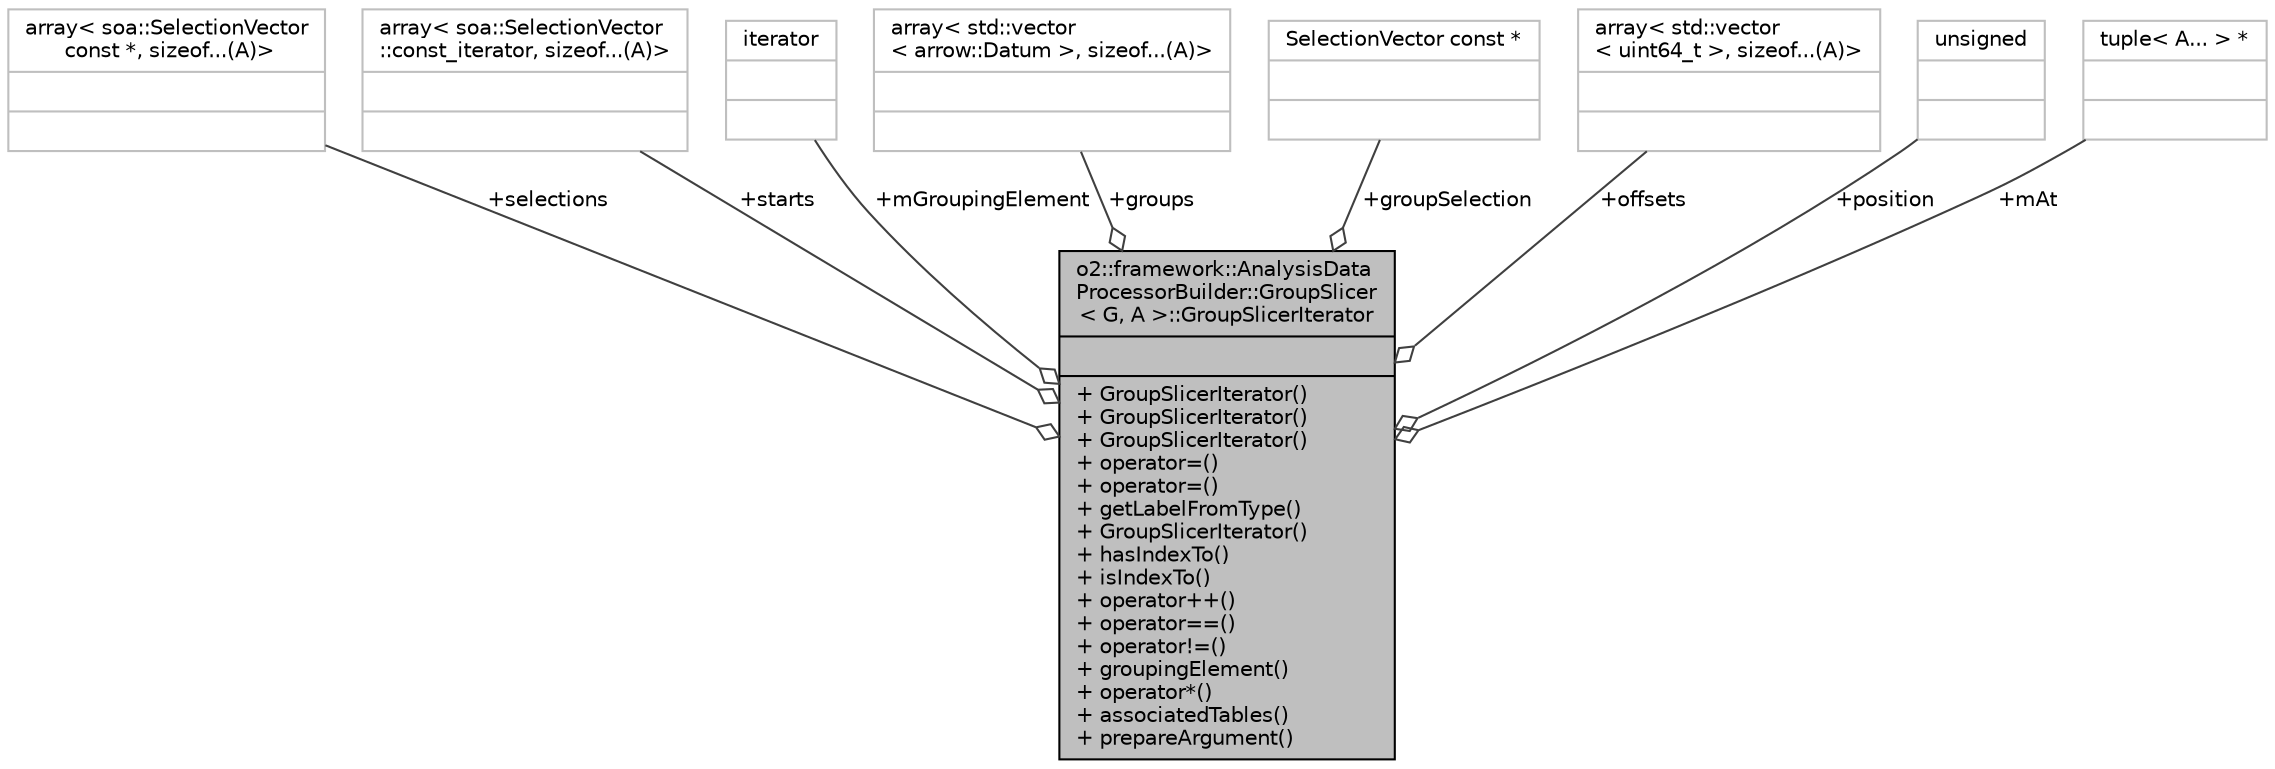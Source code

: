 digraph "o2::framework::AnalysisDataProcessorBuilder::GroupSlicer&lt; G, A &gt;::GroupSlicerIterator"
{
 // INTERACTIVE_SVG=YES
  bgcolor="transparent";
  edge [fontname="Helvetica",fontsize="10",labelfontname="Helvetica",labelfontsize="10"];
  node [fontname="Helvetica",fontsize="10",shape=record];
  Node1 [label="{o2::framework::AnalysisData\lProcessorBuilder::GroupSlicer\l\< G, A \>::GroupSlicerIterator\n||+ GroupSlicerIterator()\l+ GroupSlicerIterator()\l+ GroupSlicerIterator()\l+ operator=()\l+ operator=()\l+ getLabelFromType()\l+ GroupSlicerIterator()\l+ hasIndexTo()\l+ isIndexTo()\l+ operator++()\l+ operator==()\l+ operator!=()\l+ groupingElement()\l+ operator*()\l+ associatedTables()\l+ prepareArgument()\l}",height=0.2,width=0.4,color="black", fillcolor="grey75", style="filled", fontcolor="black"];
  Node2 -> Node1 [color="grey25",fontsize="10",style="solid",label=" +selections" ,arrowhead="odiamond",fontname="Helvetica"];
  Node2 [label="{array\< soa::SelectionVector\l const *, sizeof...(A)\>\n||}",height=0.2,width=0.4,color="grey75"];
  Node3 -> Node1 [color="grey25",fontsize="10",style="solid",label=" +starts" ,arrowhead="odiamond",fontname="Helvetica"];
  Node3 [label="{array\< soa::SelectionVector\l::const_iterator, sizeof...(A)\>\n||}",height=0.2,width=0.4,color="grey75"];
  Node4 -> Node1 [color="grey25",fontsize="10",style="solid",label=" +mGroupingElement" ,arrowhead="odiamond",fontname="Helvetica"];
  Node4 [label="{iterator\n||}",height=0.2,width=0.4,color="grey75"];
  Node5 -> Node1 [color="grey25",fontsize="10",style="solid",label=" +groups" ,arrowhead="odiamond",fontname="Helvetica"];
  Node5 [label="{array\< std::vector\l\< arrow::Datum \>, sizeof...(A)\>\n||}",height=0.2,width=0.4,color="grey75"];
  Node6 -> Node1 [color="grey25",fontsize="10",style="solid",label=" +groupSelection" ,arrowhead="odiamond",fontname="Helvetica"];
  Node6 [label="{SelectionVector const *\n||}",height=0.2,width=0.4,color="grey75"];
  Node7 -> Node1 [color="grey25",fontsize="10",style="solid",label=" +offsets" ,arrowhead="odiamond",fontname="Helvetica"];
  Node7 [label="{array\< std::vector\l\< uint64_t \>, sizeof...(A)\>\n||}",height=0.2,width=0.4,color="grey75"];
  Node8 -> Node1 [color="grey25",fontsize="10",style="solid",label=" +position" ,arrowhead="odiamond",fontname="Helvetica"];
  Node8 [label="{unsigned\n||}",height=0.2,width=0.4,color="grey75"];
  Node9 -> Node1 [color="grey25",fontsize="10",style="solid",label=" +mAt" ,arrowhead="odiamond",fontname="Helvetica"];
  Node9 [label="{tuple\< A... \> *\n||}",height=0.2,width=0.4,color="grey75"];
}
